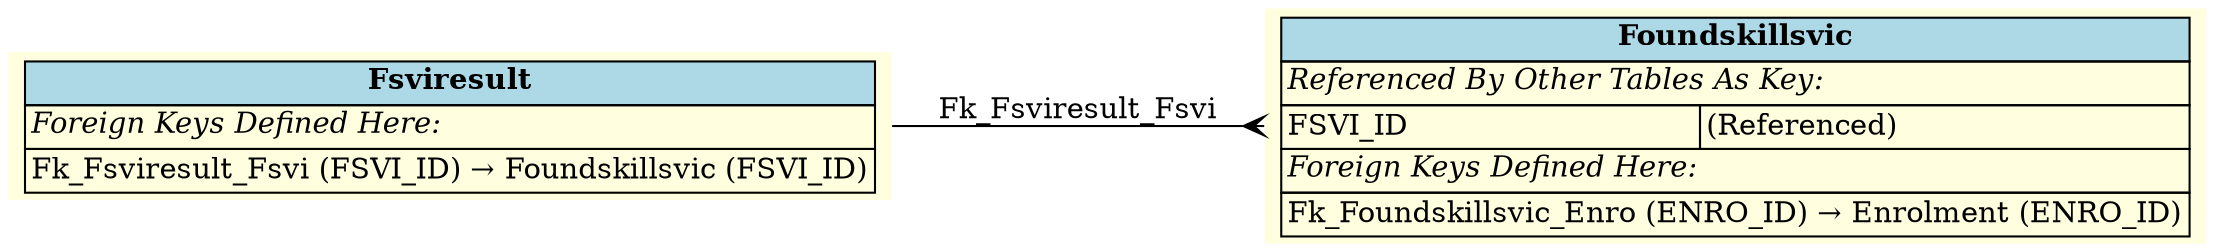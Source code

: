 digraph ERD {
  rankdir=LR;
  node [shape=plaintext, style=filled, fillcolor=lightyellow];
  edge [arrowhead=crow, arrowtail=none, dir=both, labelfontsize=10];

  "Fsviresult" [
    label=<
    <TABLE BORDER="0" CELLBORDER="1" CELLSPACING="0" BGCOLOR="lightyellow">
      <TR><TD COLSPAN="2" BGCOLOR="lightblue"><B>Fsviresult</B></TD></TR>
      <TR><TD COLSPAN="2" ALIGN="LEFT"><I>Foreign Keys Defined Here:</I></TD></TR>
      <TR><TD ALIGN="LEFT" COLSPAN="2">Fk_Fsviresult_Fsvi (FSVI_ID) &rarr; Foundskillsvic (FSVI_ID)</TD></TR>
    </TABLE>
    >
  ];

  "Foundskillsvic" [
    label=<
    <TABLE BORDER="0" CELLBORDER="1" CELLSPACING="0" BGCOLOR="lightyellow">
      <TR><TD COLSPAN="2" BGCOLOR="lightblue"><B>Foundskillsvic</B></TD></TR>
      <TR><TD COLSPAN="2" ALIGN="LEFT"><I>Referenced By Other Tables As Key:</I></TD></TR>
      <TR><TD ALIGN="LEFT">FSVI_ID</TD><TD ALIGN="LEFT">(Referenced)</TD></TR>
      <TR><TD COLSPAN="2" ALIGN="LEFT"><I>Foreign Keys Defined Here:</I></TD></TR>
      <TR><TD ALIGN="LEFT" COLSPAN="2">Fk_Foundskillsvic_Enro (ENRO_ID) &rarr; Enrolment (ENRO_ID)</TD></TR>
    </TABLE>
    >
  ];

  "Fsviresult" -> "Foundskillsvic" [label=" Fk_Fsviresult_Fsvi "];
}
